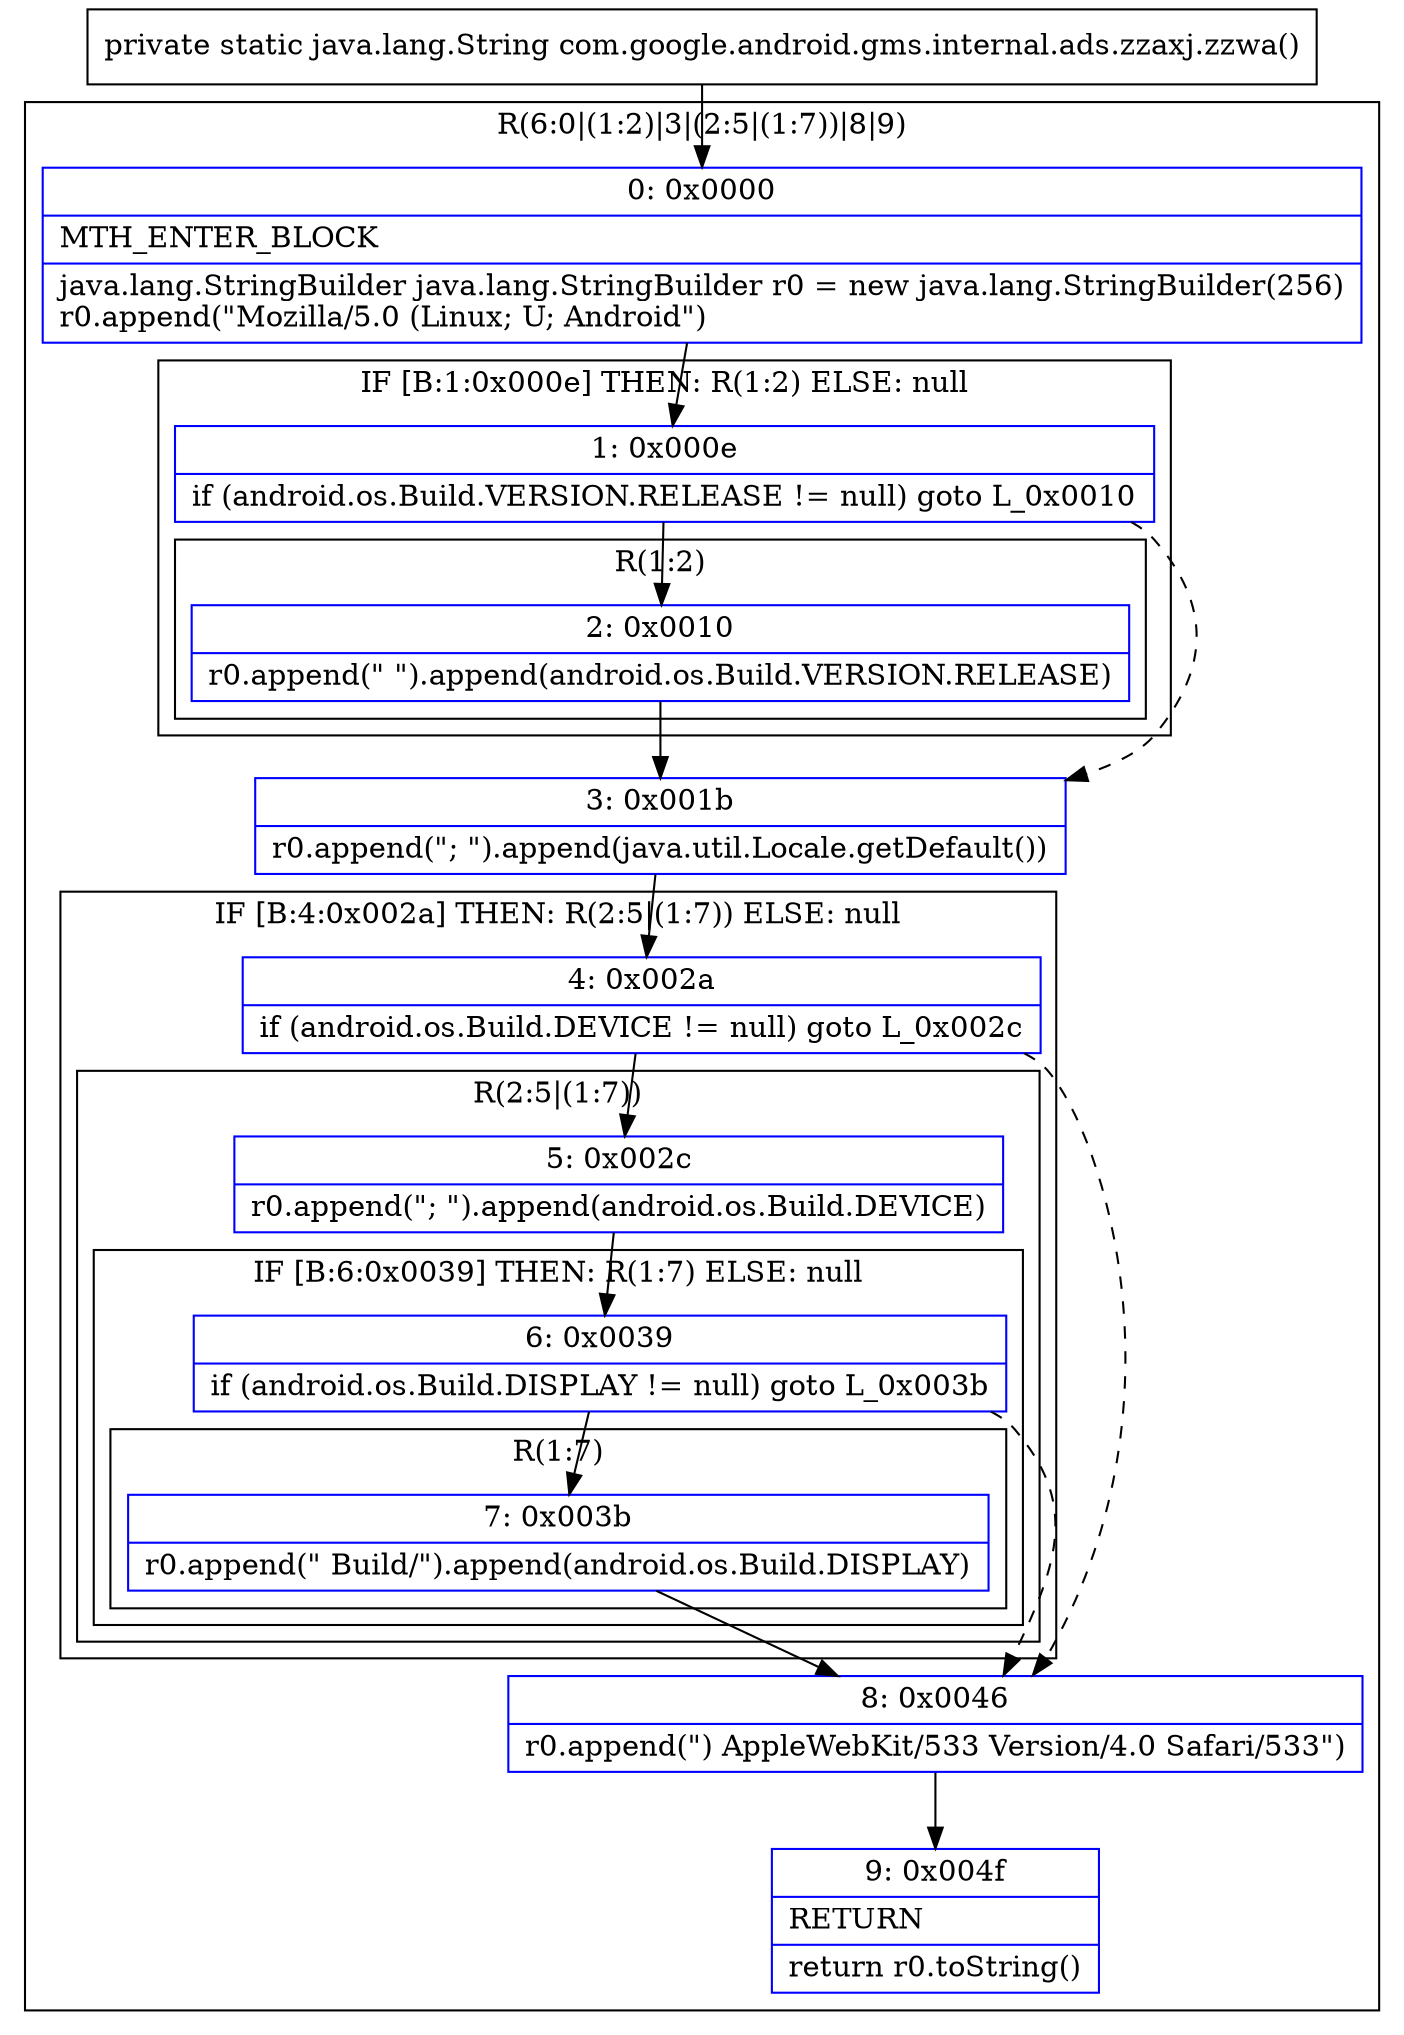 digraph "CFG forcom.google.android.gms.internal.ads.zzaxj.zzwa()Ljava\/lang\/String;" {
subgraph cluster_Region_482197521 {
label = "R(6:0|(1:2)|3|(2:5|(1:7))|8|9)";
node [shape=record,color=blue];
Node_0 [shape=record,label="{0\:\ 0x0000|MTH_ENTER_BLOCK\l|java.lang.StringBuilder java.lang.StringBuilder r0 = new java.lang.StringBuilder(256)\lr0.append(\"Mozilla\/5.0 (Linux; U; Android\")\l}"];
subgraph cluster_IfRegion_2069635887 {
label = "IF [B:1:0x000e] THEN: R(1:2) ELSE: null";
node [shape=record,color=blue];
Node_1 [shape=record,label="{1\:\ 0x000e|if (android.os.Build.VERSION.RELEASE != null) goto L_0x0010\l}"];
subgraph cluster_Region_227024547 {
label = "R(1:2)";
node [shape=record,color=blue];
Node_2 [shape=record,label="{2\:\ 0x0010|r0.append(\" \").append(android.os.Build.VERSION.RELEASE)\l}"];
}
}
Node_3 [shape=record,label="{3\:\ 0x001b|r0.append(\"; \").append(java.util.Locale.getDefault())\l}"];
subgraph cluster_IfRegion_809539842 {
label = "IF [B:4:0x002a] THEN: R(2:5|(1:7)) ELSE: null";
node [shape=record,color=blue];
Node_4 [shape=record,label="{4\:\ 0x002a|if (android.os.Build.DEVICE != null) goto L_0x002c\l}"];
subgraph cluster_Region_334941404 {
label = "R(2:5|(1:7))";
node [shape=record,color=blue];
Node_5 [shape=record,label="{5\:\ 0x002c|r0.append(\"; \").append(android.os.Build.DEVICE)\l}"];
subgraph cluster_IfRegion_353447667 {
label = "IF [B:6:0x0039] THEN: R(1:7) ELSE: null";
node [shape=record,color=blue];
Node_6 [shape=record,label="{6\:\ 0x0039|if (android.os.Build.DISPLAY != null) goto L_0x003b\l}"];
subgraph cluster_Region_1822586066 {
label = "R(1:7)";
node [shape=record,color=blue];
Node_7 [shape=record,label="{7\:\ 0x003b|r0.append(\" Build\/\").append(android.os.Build.DISPLAY)\l}"];
}
}
}
}
Node_8 [shape=record,label="{8\:\ 0x0046|r0.append(\") AppleWebKit\/533 Version\/4.0 Safari\/533\")\l}"];
Node_9 [shape=record,label="{9\:\ 0x004f|RETURN\l|return r0.toString()\l}"];
}
MethodNode[shape=record,label="{private static java.lang.String com.google.android.gms.internal.ads.zzaxj.zzwa() }"];
MethodNode -> Node_0;
Node_0 -> Node_1;
Node_1 -> Node_2;
Node_1 -> Node_3[style=dashed];
Node_2 -> Node_3;
Node_3 -> Node_4;
Node_4 -> Node_5;
Node_4 -> Node_8[style=dashed];
Node_5 -> Node_6;
Node_6 -> Node_7;
Node_6 -> Node_8[style=dashed];
Node_7 -> Node_8;
Node_8 -> Node_9;
}

